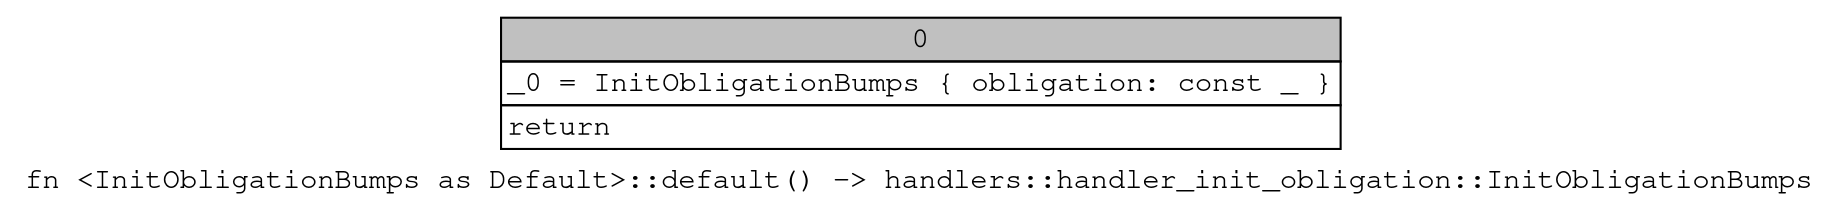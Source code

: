 digraph Mir_0_3987 {
    graph [fontname="Courier, monospace"];
    node [fontname="Courier, monospace"];
    edge [fontname="Courier, monospace"];
    label=<fn &lt;InitObligationBumps as Default&gt;::default() -&gt; handlers::handler_init_obligation::InitObligationBumps<br align="left"/>>;
    bb0__0_3987 [shape="none", label=<<table border="0" cellborder="1" cellspacing="0"><tr><td bgcolor="gray" align="center" colspan="1">0</td></tr><tr><td align="left" balign="left">_0 = InitObligationBumps { obligation: const _ }<br/></td></tr><tr><td align="left">return</td></tr></table>>];
}
